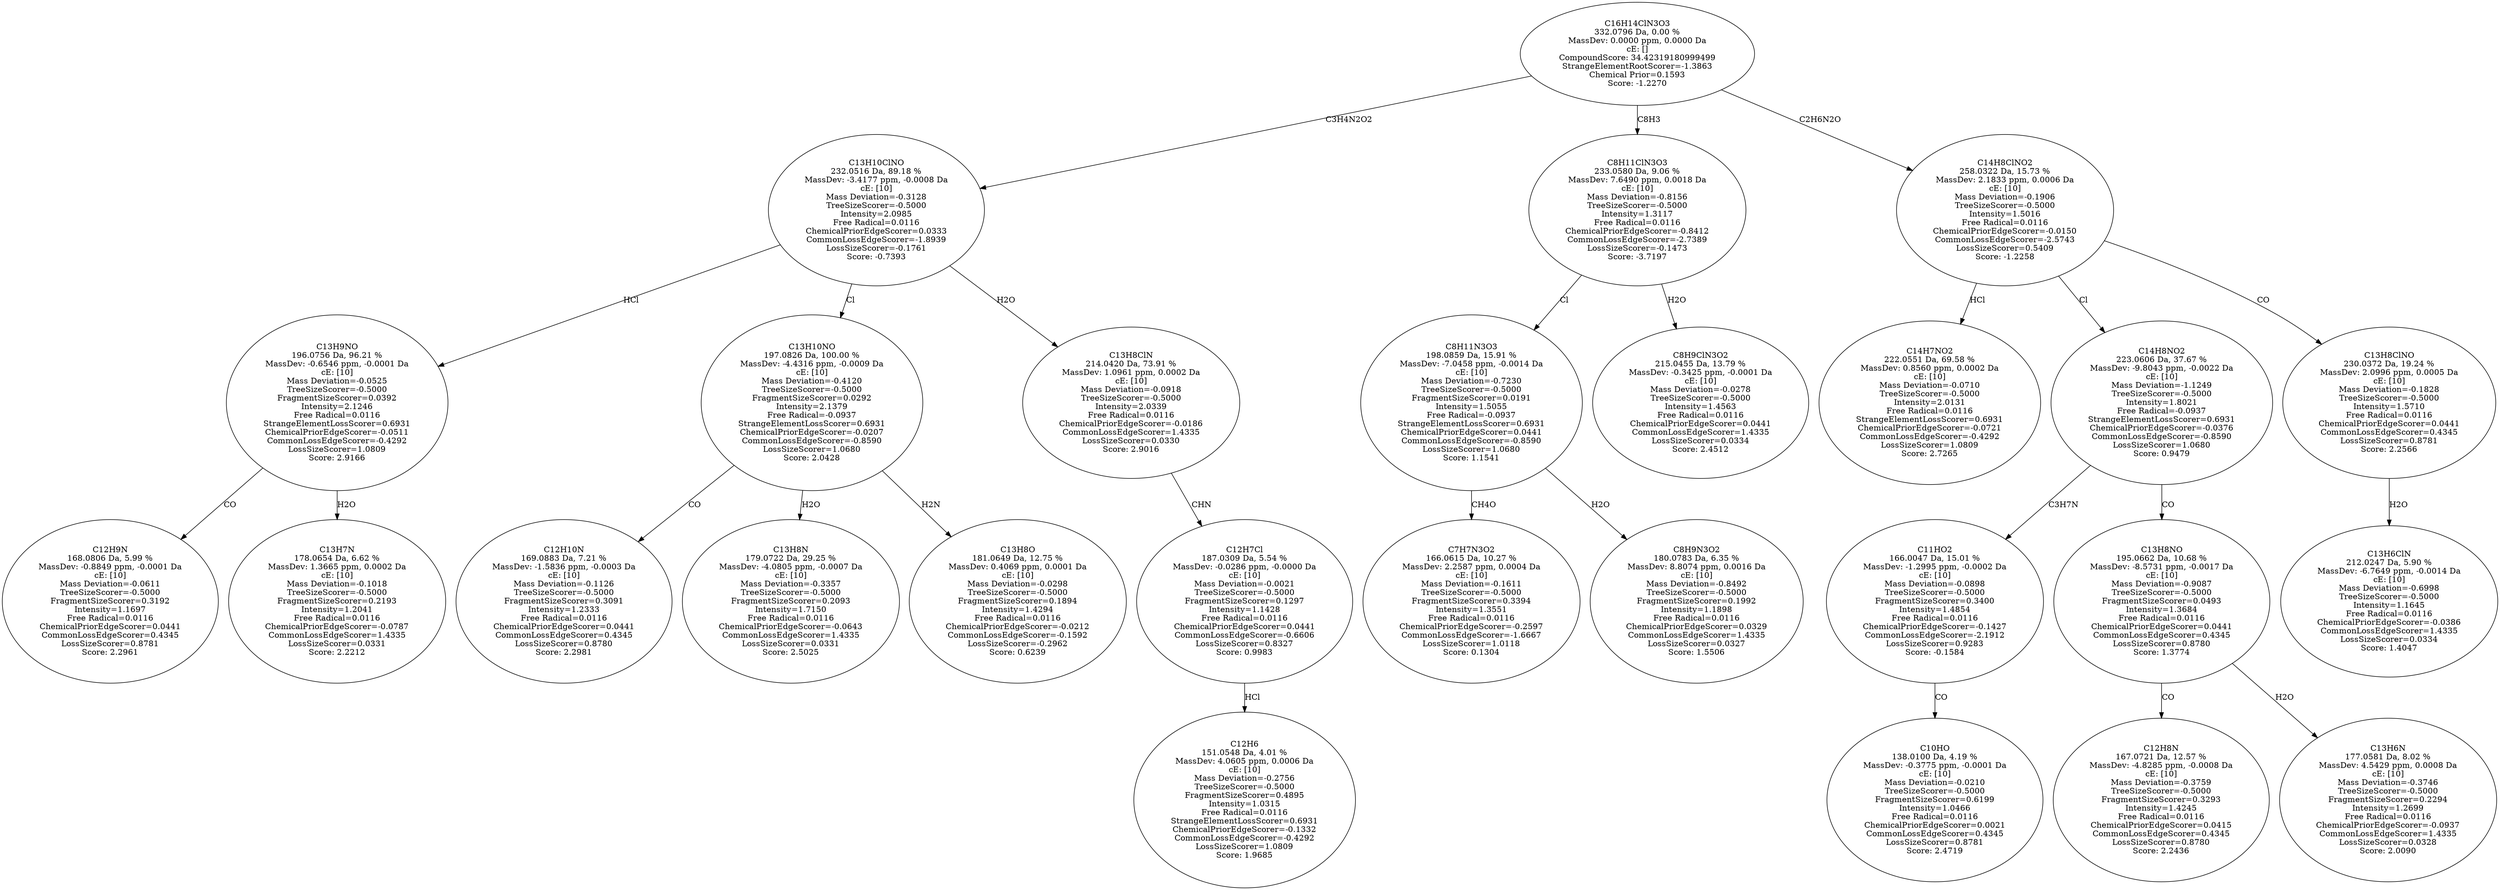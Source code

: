 strict digraph {
v1 [label="C12H9N\n168.0806 Da, 5.99 %\nMassDev: -0.8849 ppm, -0.0001 Da\ncE: [10]\nMass Deviation=-0.0611\nTreeSizeScorer=-0.5000\nFragmentSizeScorer=0.3192\nIntensity=1.1697\nFree Radical=0.0116\nChemicalPriorEdgeScorer=0.0441\nCommonLossEdgeScorer=0.4345\nLossSizeScorer=0.8781\nScore: 2.2961"];
v2 [label="C13H7N\n178.0654 Da, 6.62 %\nMassDev: 1.3665 ppm, 0.0002 Da\ncE: [10]\nMass Deviation=-0.1018\nTreeSizeScorer=-0.5000\nFragmentSizeScorer=0.2193\nIntensity=1.2041\nFree Radical=0.0116\nChemicalPriorEdgeScorer=-0.0787\nCommonLossEdgeScorer=1.4335\nLossSizeScorer=0.0331\nScore: 2.2212"];
v3 [label="C13H9NO\n196.0756 Da, 96.21 %\nMassDev: -0.6546 ppm, -0.0001 Da\ncE: [10]\nMass Deviation=-0.0525\nTreeSizeScorer=-0.5000\nFragmentSizeScorer=0.0392\nIntensity=2.1246\nFree Radical=0.0116\nStrangeElementLossScorer=0.6931\nChemicalPriorEdgeScorer=-0.0511\nCommonLossEdgeScorer=-0.4292\nLossSizeScorer=1.0809\nScore: 2.9166"];
v4 [label="C12H10N\n169.0883 Da, 7.21 %\nMassDev: -1.5836 ppm, -0.0003 Da\ncE: [10]\nMass Deviation=-0.1126\nTreeSizeScorer=-0.5000\nFragmentSizeScorer=0.3091\nIntensity=1.2333\nFree Radical=0.0116\nChemicalPriorEdgeScorer=0.0441\nCommonLossEdgeScorer=0.4345\nLossSizeScorer=0.8780\nScore: 2.2981"];
v5 [label="C13H8N\n179.0722 Da, 29.25 %\nMassDev: -4.0805 ppm, -0.0007 Da\ncE: [10]\nMass Deviation=-0.3357\nTreeSizeScorer=-0.5000\nFragmentSizeScorer=0.2093\nIntensity=1.7150\nFree Radical=0.0116\nChemicalPriorEdgeScorer=-0.0643\nCommonLossEdgeScorer=1.4335\nLossSizeScorer=0.0331\nScore: 2.5025"];
v6 [label="C13H8O\n181.0649 Da, 12.75 %\nMassDev: 0.4069 ppm, 0.0001 Da\ncE: [10]\nMass Deviation=-0.0298\nTreeSizeScorer=-0.5000\nFragmentSizeScorer=0.1894\nIntensity=1.4294\nFree Radical=0.0116\nChemicalPriorEdgeScorer=-0.0212\nCommonLossEdgeScorer=-0.1592\nLossSizeScorer=-0.2962\nScore: 0.6239"];
v7 [label="C13H10NO\n197.0826 Da, 100.00 %\nMassDev: -4.4316 ppm, -0.0009 Da\ncE: [10]\nMass Deviation=-0.4120\nTreeSizeScorer=-0.5000\nFragmentSizeScorer=0.0292\nIntensity=2.1379\nFree Radical=-0.0937\nStrangeElementLossScorer=0.6931\nChemicalPriorEdgeScorer=-0.0207\nCommonLossEdgeScorer=-0.8590\nLossSizeScorer=1.0680\nScore: 2.0428"];
v8 [label="C12H6\n151.0548 Da, 4.01 %\nMassDev: 4.0605 ppm, 0.0006 Da\ncE: [10]\nMass Deviation=-0.2756\nTreeSizeScorer=-0.5000\nFragmentSizeScorer=0.4895\nIntensity=1.0315\nFree Radical=0.0116\nStrangeElementLossScorer=0.6931\nChemicalPriorEdgeScorer=-0.1332\nCommonLossEdgeScorer=-0.4292\nLossSizeScorer=1.0809\nScore: 1.9685"];
v9 [label="C12H7Cl\n187.0309 Da, 5.54 %\nMassDev: -0.0286 ppm, -0.0000 Da\ncE: [10]\nMass Deviation=-0.0021\nTreeSizeScorer=-0.5000\nFragmentSizeScorer=0.1297\nIntensity=1.1428\nFree Radical=0.0116\nChemicalPriorEdgeScorer=0.0441\nCommonLossEdgeScorer=-0.6606\nLossSizeScorer=0.8327\nScore: 0.9983"];
v10 [label="C13H8ClN\n214.0420 Da, 73.91 %\nMassDev: 1.0961 ppm, 0.0002 Da\ncE: [10]\nMass Deviation=-0.0918\nTreeSizeScorer=-0.5000\nIntensity=2.0339\nFree Radical=0.0116\nChemicalPriorEdgeScorer=-0.0186\nCommonLossEdgeScorer=1.4335\nLossSizeScorer=0.0330\nScore: 2.9016"];
v11 [label="C13H10ClNO\n232.0516 Da, 89.18 %\nMassDev: -3.4177 ppm, -0.0008 Da\ncE: [10]\nMass Deviation=-0.3128\nTreeSizeScorer=-0.5000\nIntensity=2.0985\nFree Radical=0.0116\nChemicalPriorEdgeScorer=0.0333\nCommonLossEdgeScorer=-1.8939\nLossSizeScorer=-0.1761\nScore: -0.7393"];
v12 [label="C7H7N3O2\n166.0615 Da, 10.27 %\nMassDev: 2.2587 ppm, 0.0004 Da\ncE: [10]\nMass Deviation=-0.1611\nTreeSizeScorer=-0.5000\nFragmentSizeScorer=0.3394\nIntensity=1.3551\nFree Radical=0.0116\nChemicalPriorEdgeScorer=-0.2597\nCommonLossEdgeScorer=-1.6667\nLossSizeScorer=1.0118\nScore: 0.1304"];
v13 [label="C8H9N3O2\n180.0783 Da, 6.35 %\nMassDev: 8.8074 ppm, 0.0016 Da\ncE: [10]\nMass Deviation=-0.8492\nTreeSizeScorer=-0.5000\nFragmentSizeScorer=0.1992\nIntensity=1.1898\nFree Radical=0.0116\nChemicalPriorEdgeScorer=0.0329\nCommonLossEdgeScorer=1.4335\nLossSizeScorer=0.0327\nScore: 1.5506"];
v14 [label="C8H11N3O3\n198.0859 Da, 15.91 %\nMassDev: -7.0458 ppm, -0.0014 Da\ncE: [10]\nMass Deviation=-0.7230\nTreeSizeScorer=-0.5000\nFragmentSizeScorer=0.0191\nIntensity=1.5055\nFree Radical=-0.0937\nStrangeElementLossScorer=0.6931\nChemicalPriorEdgeScorer=0.0441\nCommonLossEdgeScorer=-0.8590\nLossSizeScorer=1.0680\nScore: 1.1541"];
v15 [label="C8H9ClN3O2\n215.0455 Da, 13.79 %\nMassDev: -0.3425 ppm, -0.0001 Da\ncE: [10]\nMass Deviation=-0.0278\nTreeSizeScorer=-0.5000\nIntensity=1.4563\nFree Radical=0.0116\nChemicalPriorEdgeScorer=0.0441\nCommonLossEdgeScorer=1.4335\nLossSizeScorer=0.0334\nScore: 2.4512"];
v16 [label="C8H11ClN3O3\n233.0580 Da, 9.06 %\nMassDev: 7.6490 ppm, 0.0018 Da\ncE: [10]\nMass Deviation=-0.8156\nTreeSizeScorer=-0.5000\nIntensity=1.3117\nFree Radical=0.0116\nChemicalPriorEdgeScorer=-0.8412\nCommonLossEdgeScorer=-2.7389\nLossSizeScorer=-0.1473\nScore: -3.7197"];
v17 [label="C14H7NO2\n222.0551 Da, 69.58 %\nMassDev: 0.8560 ppm, 0.0002 Da\ncE: [10]\nMass Deviation=-0.0710\nTreeSizeScorer=-0.5000\nIntensity=2.0131\nFree Radical=0.0116\nStrangeElementLossScorer=0.6931\nChemicalPriorEdgeScorer=-0.0721\nCommonLossEdgeScorer=-0.4292\nLossSizeScorer=1.0809\nScore: 2.7265"];
v18 [label="C10HO\n138.0100 Da, 4.19 %\nMassDev: -0.3775 ppm, -0.0001 Da\ncE: [10]\nMass Deviation=-0.0210\nTreeSizeScorer=-0.5000\nFragmentSizeScorer=0.6199\nIntensity=1.0466\nFree Radical=0.0116\nChemicalPriorEdgeScorer=0.0021\nCommonLossEdgeScorer=0.4345\nLossSizeScorer=0.8781\nScore: 2.4719"];
v19 [label="C11HO2\n166.0047 Da, 15.01 %\nMassDev: -1.2995 ppm, -0.0002 Da\ncE: [10]\nMass Deviation=-0.0898\nTreeSizeScorer=-0.5000\nFragmentSizeScorer=0.3400\nIntensity=1.4854\nFree Radical=0.0116\nChemicalPriorEdgeScorer=-0.1427\nCommonLossEdgeScorer=-2.1912\nLossSizeScorer=0.9283\nScore: -0.1584"];
v20 [label="C12H8N\n167.0721 Da, 12.57 %\nMassDev: -4.8285 ppm, -0.0008 Da\ncE: [10]\nMass Deviation=-0.3759\nTreeSizeScorer=-0.5000\nFragmentSizeScorer=0.3293\nIntensity=1.4245\nFree Radical=0.0116\nChemicalPriorEdgeScorer=0.0415\nCommonLossEdgeScorer=0.4345\nLossSizeScorer=0.8780\nScore: 2.2436"];
v21 [label="C13H6N\n177.0581 Da, 8.02 %\nMassDev: 4.5429 ppm, 0.0008 Da\ncE: [10]\nMass Deviation=-0.3746\nTreeSizeScorer=-0.5000\nFragmentSizeScorer=0.2294\nIntensity=1.2699\nFree Radical=0.0116\nChemicalPriorEdgeScorer=-0.0937\nCommonLossEdgeScorer=1.4335\nLossSizeScorer=0.0328\nScore: 2.0090"];
v22 [label="C13H8NO\n195.0662 Da, 10.68 %\nMassDev: -8.5731 ppm, -0.0017 Da\ncE: [10]\nMass Deviation=-0.9087\nTreeSizeScorer=-0.5000\nFragmentSizeScorer=0.0493\nIntensity=1.3684\nFree Radical=0.0116\nChemicalPriorEdgeScorer=0.0441\nCommonLossEdgeScorer=0.4345\nLossSizeScorer=0.8780\nScore: 1.3774"];
v23 [label="C14H8NO2\n223.0606 Da, 37.67 %\nMassDev: -9.8043 ppm, -0.0022 Da\ncE: [10]\nMass Deviation=-1.1249\nTreeSizeScorer=-0.5000\nIntensity=1.8021\nFree Radical=-0.0937\nStrangeElementLossScorer=0.6931\nChemicalPriorEdgeScorer=-0.0376\nCommonLossEdgeScorer=-0.8590\nLossSizeScorer=1.0680\nScore: 0.9479"];
v24 [label="C13H6ClN\n212.0247 Da, 5.90 %\nMassDev: -6.7649 ppm, -0.0014 Da\ncE: [10]\nMass Deviation=-0.6998\nTreeSizeScorer=-0.5000\nIntensity=1.1645\nFree Radical=0.0116\nChemicalPriorEdgeScorer=-0.0386\nCommonLossEdgeScorer=1.4335\nLossSizeScorer=0.0334\nScore: 1.4047"];
v25 [label="C13H8ClNO\n230.0372 Da, 19.24 %\nMassDev: 2.0996 ppm, 0.0005 Da\ncE: [10]\nMass Deviation=-0.1828\nTreeSizeScorer=-0.5000\nIntensity=1.5710\nFree Radical=0.0116\nChemicalPriorEdgeScorer=0.0441\nCommonLossEdgeScorer=0.4345\nLossSizeScorer=0.8781\nScore: 2.2566"];
v26 [label="C14H8ClNO2\n258.0322 Da, 15.73 %\nMassDev: 2.1833 ppm, 0.0006 Da\ncE: [10]\nMass Deviation=-0.1906\nTreeSizeScorer=-0.5000\nIntensity=1.5016\nFree Radical=0.0116\nChemicalPriorEdgeScorer=-0.0150\nCommonLossEdgeScorer=-2.5743\nLossSizeScorer=0.5409\nScore: -1.2258"];
v27 [label="C16H14ClN3O3\n332.0796 Da, 0.00 %\nMassDev: 0.0000 ppm, 0.0000 Da\ncE: []\nCompoundScore: 34.42319180999499\nStrangeElementRootScorer=-1.3863\nChemical Prior=0.1593\nScore: -1.2270"];
v3 -> v1 [label="CO"];
v3 -> v2 [label="H2O"];
v11 -> v3 [label="HCl"];
v7 -> v4 [label="CO"];
v7 -> v5 [label="H2O"];
v7 -> v6 [label="H2N"];
v11 -> v7 [label="Cl"];
v9 -> v8 [label="HCl"];
v10 -> v9 [label="CHN"];
v11 -> v10 [label="H2O"];
v27 -> v11 [label="C3H4N2O2"];
v14 -> v12 [label="CH4O"];
v14 -> v13 [label="H2O"];
v16 -> v14 [label="Cl"];
v16 -> v15 [label="H2O"];
v27 -> v16 [label="C8H3"];
v26 -> v17 [label="HCl"];
v19 -> v18 [label="CO"];
v23 -> v19 [label="C3H7N"];
v22 -> v20 [label="CO"];
v22 -> v21 [label="H2O"];
v23 -> v22 [label="CO"];
v26 -> v23 [label="Cl"];
v25 -> v24 [label="H2O"];
v26 -> v25 [label="CO"];
v27 -> v26 [label="C2H6N2O"];
}